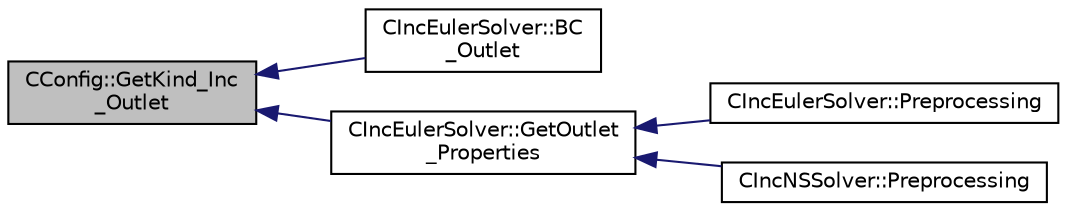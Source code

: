 digraph "CConfig::GetKind_Inc_Outlet"
{
  edge [fontname="Helvetica",fontsize="10",labelfontname="Helvetica",labelfontsize="10"];
  node [fontname="Helvetica",fontsize="10",shape=record];
  rankdir="LR";
  Node5069 [label="CConfig::GetKind_Inc\l_Outlet",height=0.2,width=0.4,color="black", fillcolor="grey75", style="filled", fontcolor="black"];
  Node5069 -> Node5070 [dir="back",color="midnightblue",fontsize="10",style="solid",fontname="Helvetica"];
  Node5070 [label="CIncEulerSolver::BC\l_Outlet",height=0.2,width=0.4,color="black", fillcolor="white", style="filled",URL="$class_c_inc_euler_solver.html#aa64170c7c7a237d0c7427a8359c2967a",tooltip="Impose the outlet boundary condition. "];
  Node5069 -> Node5071 [dir="back",color="midnightblue",fontsize="10",style="solid",fontname="Helvetica"];
  Node5071 [label="CIncEulerSolver::GetOutlet\l_Properties",height=0.2,width=0.4,color="black", fillcolor="white", style="filled",URL="$class_c_inc_euler_solver.html#aacea1dc960644b2fb82b191b17bf9056",tooltip="A virtual member. "];
  Node5071 -> Node5072 [dir="back",color="midnightblue",fontsize="10",style="solid",fontname="Helvetica"];
  Node5072 [label="CIncEulerSolver::Preprocessing",height=0.2,width=0.4,color="black", fillcolor="white", style="filled",URL="$class_c_inc_euler_solver.html#aabd902b10cc9b41b6b2c406efba0ac41",tooltip="Compute primitive variables and their gradients. "];
  Node5071 -> Node5073 [dir="back",color="midnightblue",fontsize="10",style="solid",fontname="Helvetica"];
  Node5073 [label="CIncNSSolver::Preprocessing",height=0.2,width=0.4,color="black", fillcolor="white", style="filled",URL="$class_c_inc_n_s_solver.html#ae84f6e86313acd1da80c505b4eab81e5",tooltip="Restart residual and compute gradients. "];
}
